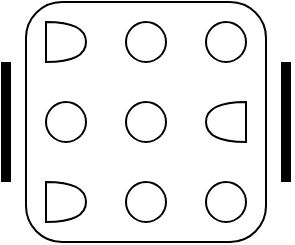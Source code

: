 <mxfile version="12.6.5" type="device"><diagram id="HW6FcqYjZVKFp55uRt-C" name="Page-1"><mxGraphModel dx="760" dy="561" grid="1" gridSize="10" guides="1" tooltips="1" connect="1" arrows="1" fold="1" page="1" pageScale="1" pageWidth="1169" pageHeight="1654" math="0" shadow="0"><root><mxCell id="0"/><mxCell id="1" parent="0"/><mxCell id="KPDo8PEpFQRXD-H65XbL-1" value="" style="rounded=1;whiteSpace=wrap;html=1;" vertex="1" parent="1"><mxGeometry x="150" y="120" width="120" height="120" as="geometry"/></mxCell><mxCell id="KPDo8PEpFQRXD-H65XbL-3" value="" style="ellipse;whiteSpace=wrap;html=1;aspect=fixed;" vertex="1" parent="1"><mxGeometry x="200" y="130" width="20" height="20" as="geometry"/></mxCell><mxCell id="KPDo8PEpFQRXD-H65XbL-5" value="" style="ellipse;whiteSpace=wrap;html=1;aspect=fixed;" vertex="1" parent="1"><mxGeometry x="240" y="130" width="20" height="20" as="geometry"/></mxCell><mxCell id="KPDo8PEpFQRXD-H65XbL-6" value="" style="ellipse;whiteSpace=wrap;html=1;aspect=fixed;" vertex="1" parent="1"><mxGeometry x="160" y="170" width="20" height="20" as="geometry"/></mxCell><mxCell id="KPDo8PEpFQRXD-H65XbL-8" value="" style="ellipse;whiteSpace=wrap;html=1;aspect=fixed;" vertex="1" parent="1"><mxGeometry x="200" y="170" width="20" height="20" as="geometry"/></mxCell><mxCell id="KPDo8PEpFQRXD-H65XbL-10" value="" style="ellipse;whiteSpace=wrap;html=1;aspect=fixed;" vertex="1" parent="1"><mxGeometry x="200" y="210" width="20" height="20" as="geometry"/></mxCell><mxCell id="KPDo8PEpFQRXD-H65XbL-11" value="" style="ellipse;whiteSpace=wrap;html=1;aspect=fixed;" vertex="1" parent="1"><mxGeometry x="240" y="210" width="20" height="20" as="geometry"/></mxCell><mxCell id="KPDo8PEpFQRXD-H65XbL-12" value="" style="endArrow=none;html=1;strokeWidth=5;" edge="1" parent="1"><mxGeometry width="50" height="50" relative="1" as="geometry"><mxPoint x="140" y="210" as="sourcePoint"/><mxPoint x="140" y="150" as="targetPoint"/></mxGeometry></mxCell><mxCell id="KPDo8PEpFQRXD-H65XbL-13" value="" style="endArrow=none;html=1;strokeWidth=5;" edge="1" parent="1"><mxGeometry width="50" height="50" relative="1" as="geometry"><mxPoint x="280" y="210" as="sourcePoint"/><mxPoint x="280" y="150" as="targetPoint"/></mxGeometry></mxCell><mxCell id="KPDo8PEpFQRXD-H65XbL-14" value="" style="shape=or;whiteSpace=wrap;html=1;" vertex="1" parent="1"><mxGeometry x="160" y="210" width="20" height="20" as="geometry"/></mxCell><mxCell id="KPDo8PEpFQRXD-H65XbL-16" value="" style="shape=or;whiteSpace=wrap;html=1;" vertex="1" parent="1"><mxGeometry x="160" y="130" width="20" height="20" as="geometry"/></mxCell><mxCell id="KPDo8PEpFQRXD-H65XbL-17" value="" style="shape=or;whiteSpace=wrap;html=1;direction=west;" vertex="1" parent="1"><mxGeometry x="240" y="170" width="20" height="20" as="geometry"/></mxCell></root></mxGraphModel></diagram></mxfile>
